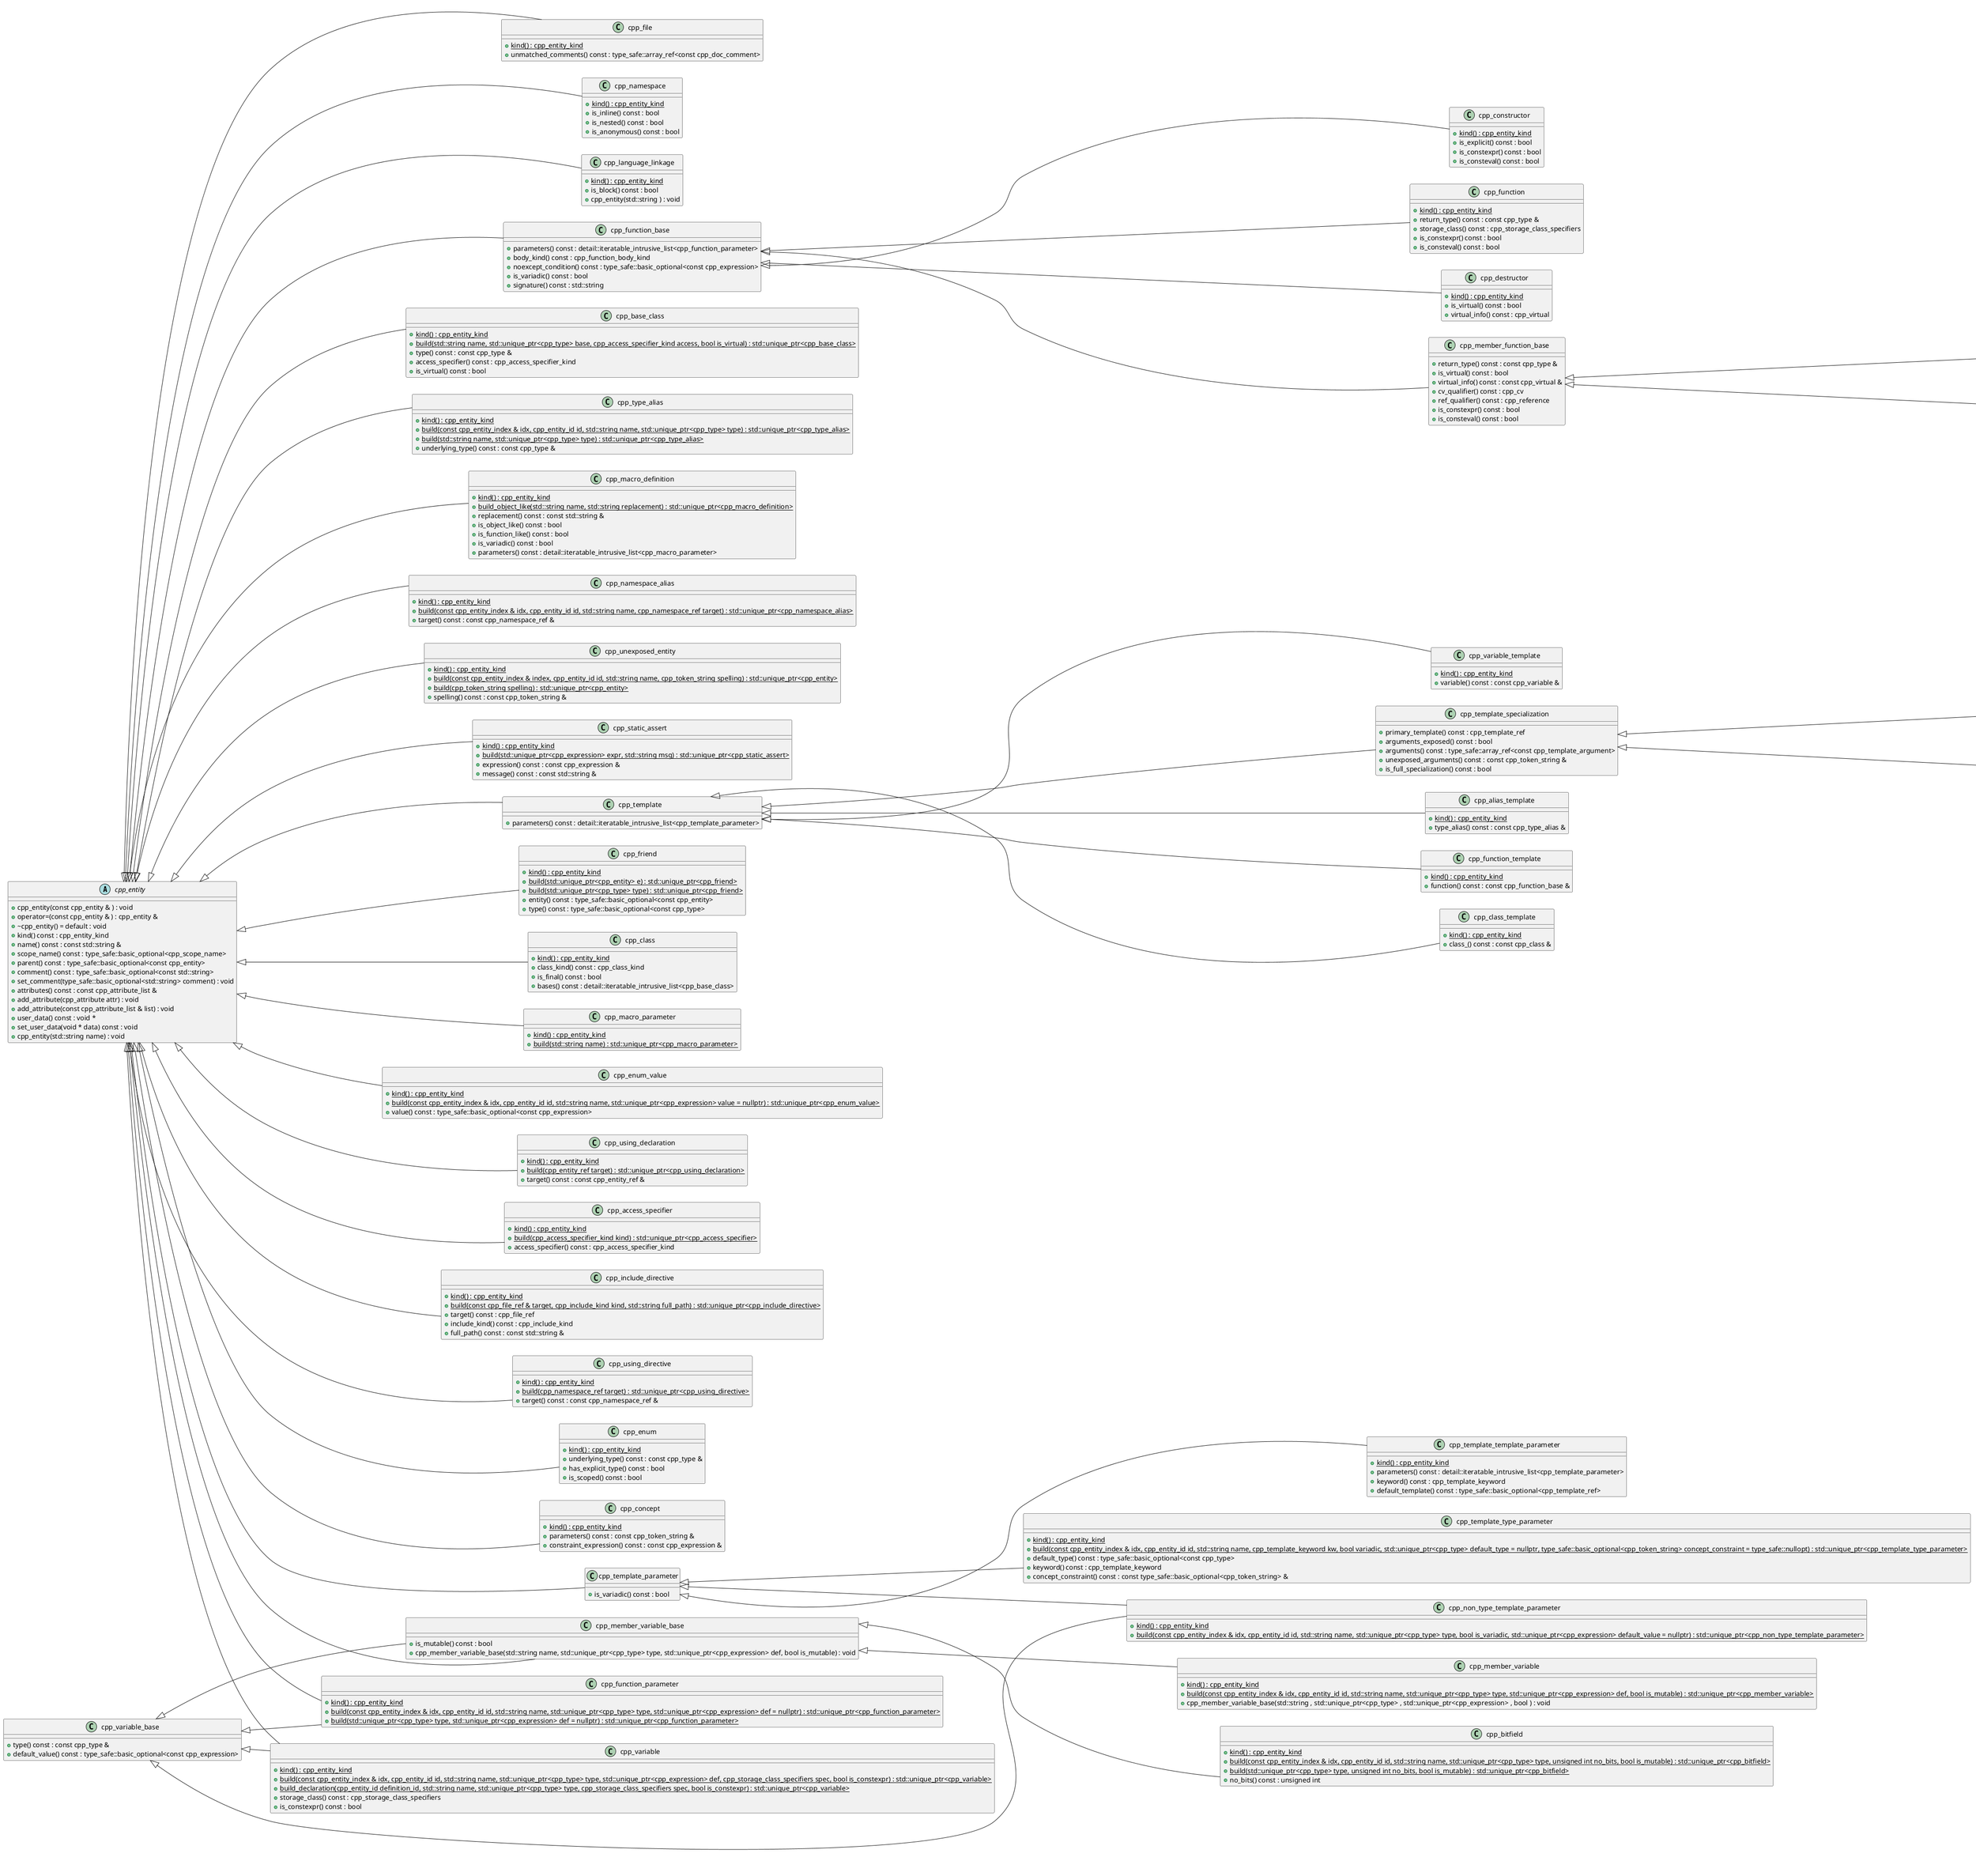 @startuml
left to right direction
abstract "cpp_entity" as C_0001854695372332280903
abstract C_0001854695372332280903 [[https://github.com/foonathan/cppast/blob/f81be80b524a88533f7e5eefd96fe10dc59cc289/include/cppast/cpp_entity.hpp#L47{The base class for all entities in the C++ AST.}]] {
+cpp_entity(const cpp_entity & ) : void
+operator=(const cpp_entity & ) : cpp_entity &
+~cpp_entity() = default : void
+kind() const : cpp_entity_kind
+name() const : const std::string &
+scope_name() const : type_safe::basic_optional<cpp_scope_name>
+parent() const : type_safe::basic_optional<const cpp_entity>
+comment() const : type_safe::basic_optional<const std::string>
+set_comment(type_safe::basic_optional<std::string> comment) : void
+attributes() const : const cpp_attribute_list &
+add_attribute(cpp_attribute attr) : void
+add_attribute(const cpp_attribute_list & list) : void
+user_data() const : void *
+set_user_data(void * data) const : void
+cpp_entity(std::string name) : void
}
class "cpp_unexposed_entity" as C_0001449857709503654826
class C_0001449857709503654826 [[https://github.com/foonathan/cppast/blob/f81be80b524a88533f7e5eefd96fe10dc59cc289/include/cppast/cpp_entity.hpp#L187{A [cppast::cpp_entity]() that isn't exposed directly. The only information available is the raw source code.}]] {
{static} +kind() : cpp_entity_kind
{static} +build(const cpp_entity_index & index, cpp_entity_id id, std::string name, cpp_token_string spelling) : std::unique_ptr<cpp_entity>
{static} +build(cpp_token_string spelling) : std::unique_ptr<cpp_entity>
+spelling() const : const cpp_token_string &
}
class "cpp_static_assert" as C_0001035636844572508781
class C_0001035636844572508781 [[https://github.com/foonathan/cppast/blob/f81be80b524a88533f7e5eefd96fe10dc59cc289/include/cppast/cpp_static_assert.hpp#L12{cpp_static_assert}]] {
{static} +kind() : cpp_entity_kind
{static} +build(std::unique_ptr<cpp_expression> expr, std::string msg) : std::unique_ptr<cpp_static_assert>
+expression() const : const cpp_expression &
+message() const : const std::string &
}
class "cpp_template" as C_0000007122300671081288
class C_0000007122300671081288 [[https://github.com/foonathan/cppast/blob/f81be80b524a88533f7e5eefd96fe10dc59cc289/include/cppast/cppast_fwd.hpp#L61{cpp_template}]] {
+parameters() const : detail::iteratable_intrusive_list<cpp_template_parameter>
}
class "cpp_constructor" as C_0000093026110207222749
class C_0000093026110207222749 [[https://github.com/foonathan/cppast/blob/f81be80b524a88533f7e5eefd96fe10dc59cc289/include/cppast/cppast_fwd.hpp#L24{cpp_constructor}]] {
{static} +kind() : cpp_entity_kind
+is_explicit() const : bool
+is_constexpr() const : bool
+is_consteval() const : bool
}
class "cpp_variable_base" as C_0000184600132526931259
class C_0000184600132526931259 [[https://github.com/foonathan/cppast/blob/f81be80b524a88533f7e5eefd96fe10dc59cc289/include/cppast/cppast_fwd.hpp#L79{cpp_variable_base}]] {
+type() const : const cpp_type &
+default_value() const : type_safe::basic_optional<const cpp_expression>
}
class "cpp_member_function" as C_0000204784596342006018
class C_0000204784596342006018 [[https://github.com/foonathan/cppast/blob/f81be80b524a88533f7e5eefd96fe10dc59cc289/include/cppast/cppast_fwd.hpp#L50{cpp_member_function}]] {
{static} +kind() : cpp_entity_kind
}
class "cpp_friend" as C_0000303046364398051951
class C_0000303046364398051951 [[https://github.com/foonathan/cppast/blob/f81be80b524a88533f7e5eefd96fe10dc59cc289/include/cppast/cppast_fwd.hpp#L38{cpp_friend}]] {
{static} +kind() : cpp_entity_kind
{static} +build(std::unique_ptr<cpp_entity> e) : std::unique_ptr<cpp_friend>
{static} +build(std::unique_ptr<cpp_type> type) : std::unique_ptr<cpp_friend>
+entity() const : type_safe::basic_optional<const cpp_entity>
+type() const : type_safe::basic_optional<const cpp_type>
}
class "cpp_class_template" as C_0000354944277741654522
class C_0000354944277741654522 [[https://github.com/foonathan/cppast/blob/f81be80b524a88533f7e5eefd96fe10dc59cc289/include/cppast/cppast_fwd.hpp#L21{cpp_class_template}]] {
{static} +kind() : cpp_entity_kind
+class_() const : const cpp_class &
}
class "cpp_class" as C_0000405957729531335243
class C_0000405957729531335243 [[https://github.com/foonathan/cppast/blob/f81be80b524a88533f7e5eefd96fe10dc59cc289/include/cppast/cppast_fwd.hpp#L20{cpp_class}]] {
{static} +kind() : cpp_entity_kind
+class_kind() const : cpp_class_kind
+is_final() const : bool
+bases() const : detail::iteratable_intrusive_list<cpp_base_class>
}
class "cpp_macro_parameter" as C_0000481403470717148125
class C_0000481403470717148125 [[https://github.com/foonathan/cppast/blob/f81be80b524a88533f7e5eefd96fe10dc59cc289/include/cppast/cppast_fwd.hpp#L49{cpp_macro_parameter}]] {
{static} +kind() : cpp_entity_kind
{static} +build(std::string name) : std::unique_ptr<cpp_macro_parameter>
}
class "cpp_variable_template" as C_0000528839971184410995
class C_0000528839971184410995 [[https://github.com/foonathan/cppast/blob/f81be80b524a88533f7e5eefd96fe10dc59cc289/include/cppast/cppast_fwd.hpp#L80{cpp_variable_template}]] {
{static} +kind() : cpp_entity_kind
+variable() const : const cpp_variable &
}
class "cpp_template_specialization" as C_0000529201356065019777
class C_0000529201356065019777 [[https://github.com/foonathan/cppast/blob/f81be80b524a88533f7e5eefd96fe10dc59cc289/include/cppast/cppast_fwd.hpp#L66{cpp_template_specialization}]] {
+primary_template() const : cpp_template_ref
+arguments_exposed() const : bool
+arguments() const : type_safe::array_ref<const cpp_template_argument>
+unexposed_arguments() const : const cpp_token_string &
+is_full_specialization() const : bool
}
class "cpp_enum_value" as C_0000569714057132864504
class C_0000569714057132864504 [[https://github.com/foonathan/cppast/blob/f81be80b524a88533f7e5eefd96fe10dc59cc289/include/cppast/cppast_fwd.hpp#L34{cpp_enum_value}]] {
{static} +kind() : cpp_entity_kind
{static} +build(const cpp_entity_index & idx, cpp_entity_id id, std::string name, std::unique_ptr<cpp_expression> value = nullptr) : std::unique_ptr<cpp_enum_value>
+value() const : type_safe::basic_optional<const cpp_expression>
}
class "cpp_using_declaration" as C_0000609158070514656735
class C_0000609158070514656735 [[https://github.com/foonathan/cppast/blob/f81be80b524a88533f7e5eefd96fe10dc59cc289/include/cppast/cppast_fwd.hpp#L76{cpp_using_declaration}]] {
{static} +kind() : cpp_entity_kind
{static} +build(cpp_entity_ref target) : std::unique_ptr<cpp_using_declaration>
+target() const : const cpp_entity_ref &
}
class "cpp_access_specifier" as C_0000706843607037461153
class C_0000706843607037461153 [[https://github.com/foonathan/cppast/blob/f81be80b524a88533f7e5eefd96fe10dc59cc289/include/cppast/cppast_fwd.hpp#L12{cpp_access_specifier}]] {
{static} +kind() : cpp_entity_kind
{static} +build(cpp_access_specifier_kind kind) : std::unique_ptr<cpp_access_specifier>
+access_specifier() const : cpp_access_specifier_kind
}
class "cpp_include_directive" as C_0000710886303767961620
class C_0000710886303767961620 [[https://github.com/foonathan/cppast/blob/f81be80b524a88533f7e5eefd96fe10dc59cc289/include/cppast/cppast_fwd.hpp#L45{cpp_include_directive}]] {
{static} +kind() : cpp_entity_kind
{static} +build(const cpp_file_ref & target, cpp_include_kind kind, std::string full_path) : std::unique_ptr<cpp_include_directive>
+target() const : cpp_file_ref
+include_kind() const : cpp_include_kind
+full_path() const : const std::string &
}
class "cpp_template_template_parameter" as C_0000753898560016921202
class C_0000753898560016921202 [[https://github.com/foonathan/cppast/blob/f81be80b524a88533f7e5eefd96fe10dc59cc289/include/cppast/cppast_fwd.hpp#L67{cpp_template_template_parameter}]] {
{static} +kind() : cpp_entity_kind
+parameters() const : detail::iteratable_intrusive_list<cpp_template_parameter>
+keyword() const : cpp_template_keyword
+default_template() const : type_safe::basic_optional<cpp_template_ref>
}
class "cpp_using_directive" as C_0000884493087412892762
class C_0000884493087412892762 [[https://github.com/foonathan/cppast/blob/f81be80b524a88533f7e5eefd96fe10dc59cc289/include/cppast/cppast_fwd.hpp#L77{cpp_using_directive}]] {
{static} +kind() : cpp_entity_kind
{static} +build(cpp_namespace_ref target) : std::unique_ptr<cpp_using_directive>
+target() const : const cpp_namespace_ref &
}
class "cpp_enum" as C_0000914084519342392608
class C_0000914084519342392608 [[https://github.com/foonathan/cppast/blob/f81be80b524a88533f7e5eefd96fe10dc59cc289/include/cppast/cppast_fwd.hpp#L33{cpp_enum}]] {
{static} +kind() : cpp_entity_kind
+underlying_type() const : const cpp_type &
+has_explicit_type() const : bool
+is_scoped() const : bool
}
class "cpp_alias_template" as C_0000949738581869538757
class C_0000949738581869538757 [[https://github.com/foonathan/cppast/blob/f81be80b524a88533f7e5eefd96fe10dc59cc289/include/cppast/cppast_fwd.hpp#L13{cpp_alias_template}]] {
{static} +kind() : cpp_entity_kind
+type_alias() const : const cpp_type_alias &
}
class "cpp_concept" as C_0001015000934507811109
class C_0001015000934507811109 [[https://github.com/foonathan/cppast/blob/f81be80b524a88533f7e5eefd96fe10dc59cc289/include/cppast/cppast_fwd.hpp#L23{cpp_concept}]] {
{static} +kind() : cpp_entity_kind
+parameters() const : const cpp_token_string &
+constraint_expression() const : const cpp_expression &
}
class "cpp_function" as C_0001029800296375209800
class C_0001029800296375209800 [[https://github.com/foonathan/cppast/blob/f81be80b524a88533f7e5eefd96fe10dc59cc289/include/cppast/cppast_fwd.hpp#L39{cpp_function}]] {
{static} +kind() : cpp_entity_kind
+return_type() const : const cpp_type &
+storage_class() const : cpp_storage_class_specifiers
+is_constexpr() const : bool
+is_consteval() const : bool
}
class "cpp_bitfield" as C_0001142080746427367264
class C_0001142080746427367264 [[https://github.com/foonathan/cppast/blob/f81be80b524a88533f7e5eefd96fe10dc59cc289/include/cppast/cppast_fwd.hpp#L18{cpp_bitfield}]] {
{static} +kind() : cpp_entity_kind
{static} +build(const cpp_entity_index & idx, cpp_entity_id id, std::string name, std::unique_ptr<cpp_type> type, unsigned int no_bits, bool is_mutable) : std::unique_ptr<cpp_bitfield>
{static} +build(std::unique_ptr<cpp_type> type, unsigned int no_bits, bool is_mutable) : std::unique_ptr<cpp_bitfield>
+no_bits() const : unsigned int
}
class "cpp_template_parameter" as C_0001158442798649543268
class C_0001158442798649543268 [[https://github.com/foonathan/cppast/blob/f81be80b524a88533f7e5eefd96fe10dc59cc289/include/cppast/cppast_fwd.hpp#L64{cpp_template_parameter}]] {
+is_variadic() const : bool
}
class "cpp_function_base" as C_0001223070325447825853
class C_0001223070325447825853 [[https://github.com/foonathan/cppast/blob/f81be80b524a88533f7e5eefd96fe10dc59cc289/include/cppast/cppast_fwd.hpp#L40{cpp_function_base}]] {
+parameters() const : detail::iteratable_intrusive_list<cpp_function_parameter>
+body_kind() const : cpp_function_body_kind
+noexcept_condition() const : type_safe::basic_optional<const cpp_expression>
+is_variadic() const : bool
+signature() const : std::string
}
class "cpp_file" as C_0001248593507051490272
class C_0001248593507051490272 [[https://github.com/foonathan/cppast/blob/f81be80b524a88533f7e5eefd96fe10dc59cc289/include/cppast/cppast_fwd.hpp#L36{cpp_file}]] {
{static} +kind() : cpp_entity_kind
+unmatched_comments() const : type_safe::array_ref<const cpp_doc_comment>
}
class "cpp_member_variable_base" as C_0001290905484738066347
class C_0001290905484738066347 [[https://github.com/foonathan/cppast/blob/f81be80b524a88533f7e5eefd96fe10dc59cc289/include/cppast/cppast_fwd.hpp#L54{cpp_member_variable_base}]] {
+is_mutable() const : bool
+cpp_member_variable_base(std::string name, std::unique_ptr<cpp_type> type, std::unique_ptr<cpp_expression> def, bool is_mutable) : void
}
class "cpp_namespace" as C_0001318630691633731356
class C_0001318630691633731356 [[https://github.com/foonathan/cppast/blob/f81be80b524a88533f7e5eefd96fe10dc59cc289/include/cppast/cppast_fwd.hpp#L55{cpp_namespace}]] {
{static} +kind() : cpp_entity_kind
+is_inline() const : bool
+is_nested() const : bool
+is_anonymous() const : bool
}
class "cpp_function_parameter" as C_0001352597003719961343
class C_0001352597003719961343 [[https://github.com/foonathan/cppast/blob/f81be80b524a88533f7e5eefd96fe10dc59cc289/include/cppast/cppast_fwd.hpp#L41{cpp_function_parameter}]] {
{static} +kind() : cpp_entity_kind
{static} +build(const cpp_entity_index & idx, cpp_entity_id id, std::string name, std::unique_ptr<cpp_type> type, std::unique_ptr<cpp_expression> def = nullptr) : std::unique_ptr<cpp_function_parameter>
{static} +build(std::unique_ptr<cpp_type> type, std::unique_ptr<cpp_expression> def = nullptr) : std::unique_ptr<cpp_function_parameter>
}
class "cpp_language_linkage" as C_0001368865032388034918
class C_0001368865032388034918 [[https://github.com/foonathan/cppast/blob/f81be80b524a88533f7e5eefd96fe10dc59cc289/include/cppast/cppast_fwd.hpp#L46{cpp_language_linkage}]] {
{static} +kind() : cpp_entity_kind
+is_block() const : bool
+cpp_entity(std::string ) : void
}
class "cpp_function_template" as C_0001450758198445278335
class C_0001450758198445278335 [[https://github.com/foonathan/cppast/blob/f81be80b524a88533f7e5eefd96fe10dc59cc289/include/cppast/cppast_fwd.hpp#L42{cpp_function_template}]] {
{static} +kind() : cpp_entity_kind
+function() const : const cpp_function_base &
}
class "cpp_non_type_template_parameter" as C_0001461284658212381765
class C_0001461284658212381765 [[https://github.com/foonathan/cppast/blob/f81be80b524a88533f7e5eefd96fe10dc59cc289/include/cppast/cppast_fwd.hpp#L56{cpp_non_type_template_parameter}]] {
{static} +kind() : cpp_entity_kind
{static} +build(const cpp_entity_index & idx, cpp_entity_id id, std::string name, std::unique_ptr<cpp_type> type, bool is_variadic, std::unique_ptr<cpp_expression> default_value = nullptr) : std::unique_ptr<cpp_non_type_template_parameter>
}
class "cpp_base_class" as C_0001513295345096619386
class C_0001513295345096619386 [[https://github.com/foonathan/cppast/blob/f81be80b524a88533f7e5eefd96fe10dc59cc289/include/cppast/cppast_fwd.hpp#L17{cpp_base_class}]] {
{static} +kind() : cpp_entity_kind
{static} +build(std::string name, std::unique_ptr<cpp_type> base, cpp_access_specifier_kind access, bool is_virtual) : std::unique_ptr<cpp_base_class>
+type() const : const cpp_type &
+access_specifier() const : cpp_access_specifier_kind
+is_virtual() const : bool
}
class "cpp_destructor" as C_0001522207092676876515
class C_0001522207092676876515 [[https://github.com/foonathan/cppast/blob/f81be80b524a88533f7e5eefd96fe10dc59cc289/include/cppast/cppast_fwd.hpp#L30{cpp_destructor}]] {
{static} +kind() : cpp_entity_kind
+is_virtual() const : bool
+virtual_info() const : cpp_virtual
}
class "cpp_type_alias" as C_0001652684387667767114
class C_0001652684387667767114 [[https://github.com/foonathan/cppast/blob/f81be80b524a88533f7e5eefd96fe10dc59cc289/include/cppast/cppast_fwd.hpp#L71{cpp_type_alias}]] {
{static} +kind() : cpp_entity_kind
{static} +build(const cpp_entity_index & idx, cpp_entity_id id, std::string name, std::unique_ptr<cpp_type> type) : std::unique_ptr<cpp_type_alias>
{static} +build(std::string name, std::unique_ptr<cpp_type> type) : std::unique_ptr<cpp_type_alias>
+underlying_type() const : const cpp_type &
}
class "cpp_macro_definition" as C_0001660861710076468858
class C_0001660861710076468858 [[https://github.com/foonathan/cppast/blob/f81be80b524a88533f7e5eefd96fe10dc59cc289/include/cppast/cppast_fwd.hpp#L48{cpp_macro_definition}]] {
{static} +kind() : cpp_entity_kind
{static} +build_object_like(std::string name, std::string replacement) : std::unique_ptr<cpp_macro_definition>
+replacement() const : const std::string &
+is_object_like() const : bool
+is_function_like() const : bool
+is_variadic() const : bool
+parameters() const : detail::iteratable_intrusive_list<cpp_macro_parameter>
}
class "cpp_template_type_parameter" as C_0001672854013158225149
class C_0001672854013158225149 [[https://github.com/foonathan/cppast/blob/f81be80b524a88533f7e5eefd96fe10dc59cc289/include/cppast/cppast_fwd.hpp#L68{cpp_template_type_parameter}]] {
{static} +kind() : cpp_entity_kind
{static} +build(const cpp_entity_index & idx, cpp_entity_id id, std::string name, cpp_template_keyword kw, bool variadic, std::unique_ptr<cpp_type> default_type = nullptr, type_safe::basic_optional<cpp_token_string> concept_constraint = type_safe::nullopt) : std::unique_ptr<cpp_template_type_parameter>
+default_type() const : type_safe::basic_optional<const cpp_type>
+keyword() const : cpp_template_keyword
+concept_constraint() const : const type_safe::basic_optional<cpp_token_string> &
}
class "cpp_variable" as C_0001714681292788161746
class C_0001714681292788161746 [[https://github.com/foonathan/cppast/blob/f81be80b524a88533f7e5eefd96fe10dc59cc289/include/cppast/cppast_fwd.hpp#L78{cpp_variable}]] {
{static} +kind() : cpp_entity_kind
{static} +build(const cpp_entity_index & idx, cpp_entity_id id, std::string name, std::unique_ptr<cpp_type> type, std::unique_ptr<cpp_expression> def, cpp_storage_class_specifiers spec, bool is_constexpr) : std::unique_ptr<cpp_variable>
{static} +build_declaration(cpp_entity_id definition_id, std::string name, std::unique_ptr<cpp_type> type, cpp_storage_class_specifiers spec, bool is_constexpr) : std::unique_ptr<cpp_variable>
+storage_class() const : cpp_storage_class_specifiers
+is_constexpr() const : bool
}
class "cpp_conversion_op" as C_0001746973142219232442
class C_0001746973142219232442 [[https://github.com/foonathan/cppast/blob/f81be80b524a88533f7e5eefd96fe10dc59cc289/include/cppast/cppast_fwd.hpp#L25{cpp_conversion_op}]] {
{static} +kind() : cpp_entity_kind
+is_explicit() const : bool
}
class "cpp_class_template_specialization" as C_0001762684826194706908
class C_0001762684826194706908 [[https://github.com/foonathan/cppast/blob/f81be80b524a88533f7e5eefd96fe10dc59cc289/include/cppast/cppast_fwd.hpp#L22{cpp_class_template_specialization}]] {
{static} +kind() : cpp_entity_kind
+class_() const : const cpp_class &
}
class "cpp_member_function_base" as C_0001783488486496950492
class C_0001783488486496950492 [[https://github.com/foonathan/cppast/blob/f81be80b524a88533f7e5eefd96fe10dc59cc289/include/cppast/cppast_fwd.hpp#L51{cpp_member_function_base}]] {
+return_type() const : const cpp_type &
+is_virtual() const : bool
+virtual_info() const : const cpp_virtual &
+cv_qualifier() const : cpp_cv
+ref_qualifier() const : cpp_reference
+is_constexpr() const : bool
+is_consteval() const : bool
}
class "cpp_function_template_specialization" as C_0001912174880347917630
class C_0001912174880347917630 [[https://github.com/foonathan/cppast/blob/f81be80b524a88533f7e5eefd96fe10dc59cc289/include/cppast/cppast_fwd.hpp#L43{cpp_function_template_specialization}]] {
{static} +kind() : cpp_entity_kind
+function() const : const cpp_function_base &
}
class "cpp_member_variable" as C_0002206472772300753495
class C_0002206472772300753495 [[https://github.com/foonathan/cppast/blob/f81be80b524a88533f7e5eefd96fe10dc59cc289/include/cppast/cpp_member_variable.hpp#L33{A [cppast::cpp_entity]() modelling a C++ member variable.}]] {
{static} +kind() : cpp_entity_kind
{static} +build(const cpp_entity_index & idx, cpp_entity_id id, std::string name, std::unique_ptr<cpp_type> type, std::unique_ptr<cpp_expression> def, bool is_mutable) : std::unique_ptr<cpp_member_variable>
+cpp_member_variable_base(std::string , std::unique_ptr<cpp_type> , std::unique_ptr<cpp_expression> , bool ) : void
}
class "cpp_namespace_alias" as C_0000173412889635012893
class C_0000173412889635012893 [[https://github.com/foonathan/cppast/blob/f81be80b524a88533f7e5eefd96fe10dc59cc289/include/cppast/cpp_namespace.hpp#L102{A [cppast::cpp_entity]() modelling a namespace alias.}]] {
{static} +kind() : cpp_entity_kind
{static} +build(const cpp_entity_index & idx, cpp_entity_id id, std::string name, cpp_namespace_ref target) : std::unique_ptr<cpp_namespace_alias>
+target() const : const cpp_namespace_ref &
}
C_0001854695372332280903 <|-- C_0001449857709503654826
C_0001854695372332280903 <|-- C_0001035636844572508781
C_0001854695372332280903 <|-- C_0000007122300671081288
C_0001223070325447825853 <|-- C_0000093026110207222749
C_0001783488486496950492 <|-- C_0000204784596342006018
C_0001854695372332280903 <|-- C_0000303046364398051951
C_0000007122300671081288 <|-- C_0000354944277741654522
C_0001854695372332280903 <|-- C_0000405957729531335243
C_0001854695372332280903 <|-- C_0000481403470717148125
C_0000007122300671081288 <|-- C_0000528839971184410995
C_0000007122300671081288 <|-- C_0000529201356065019777
C_0001854695372332280903 <|-- C_0000569714057132864504
C_0001854695372332280903 <|-- C_0000609158070514656735
C_0001854695372332280903 <|-- C_0000706843607037461153
C_0001854695372332280903 <|-- C_0000710886303767961620
C_0001158442798649543268 <|-- C_0000753898560016921202
C_0001854695372332280903 <|-- C_0000884493087412892762
C_0001854695372332280903 <|-- C_0000914084519342392608
C_0000007122300671081288 <|-- C_0000949738581869538757
C_0001854695372332280903 <|-- C_0001015000934507811109
C_0001223070325447825853 <|-- C_0001029800296375209800
C_0001290905484738066347 <|-- C_0001142080746427367264
C_0001854695372332280903 <|-- C_0001158442798649543268
C_0001854695372332280903 <|-- C_0001223070325447825853
C_0001854695372332280903 <|-- C_0001248593507051490272
C_0001854695372332280903 <|-- C_0001290905484738066347
C_0000184600132526931259 <|-- C_0001290905484738066347
C_0001854695372332280903 <|-- C_0001318630691633731356
C_0001854695372332280903 <|-- C_0001352597003719961343
C_0000184600132526931259 <|-- C_0001352597003719961343
C_0001854695372332280903 <|-- C_0001368865032388034918
C_0000007122300671081288 <|-- C_0001450758198445278335
C_0001158442798649543268 <|-- C_0001461284658212381765
C_0000184600132526931259 <|-- C_0001461284658212381765
C_0001854695372332280903 <|-- C_0001513295345096619386
C_0001223070325447825853 <|-- C_0001522207092676876515
C_0001854695372332280903 <|-- C_0001652684387667767114
C_0001854695372332280903 <|-- C_0001660861710076468858
C_0001158442798649543268 <|-- C_0001672854013158225149
C_0001854695372332280903 <|-- C_0001714681292788161746
C_0000184600132526931259 <|-- C_0001714681292788161746
C_0001783488486496950492 <|-- C_0001746973142219232442
C_0000529201356065019777 <|-- C_0001762684826194706908
C_0001223070325447825853 <|-- C_0001783488486496950492
C_0000529201356065019777 <|-- C_0001912174880347917630
C_0001290905484738066347 <|-- C_0002206472772300753495
C_0001854695372332280903 <|-- C_0000173412889635012893
@enduml
